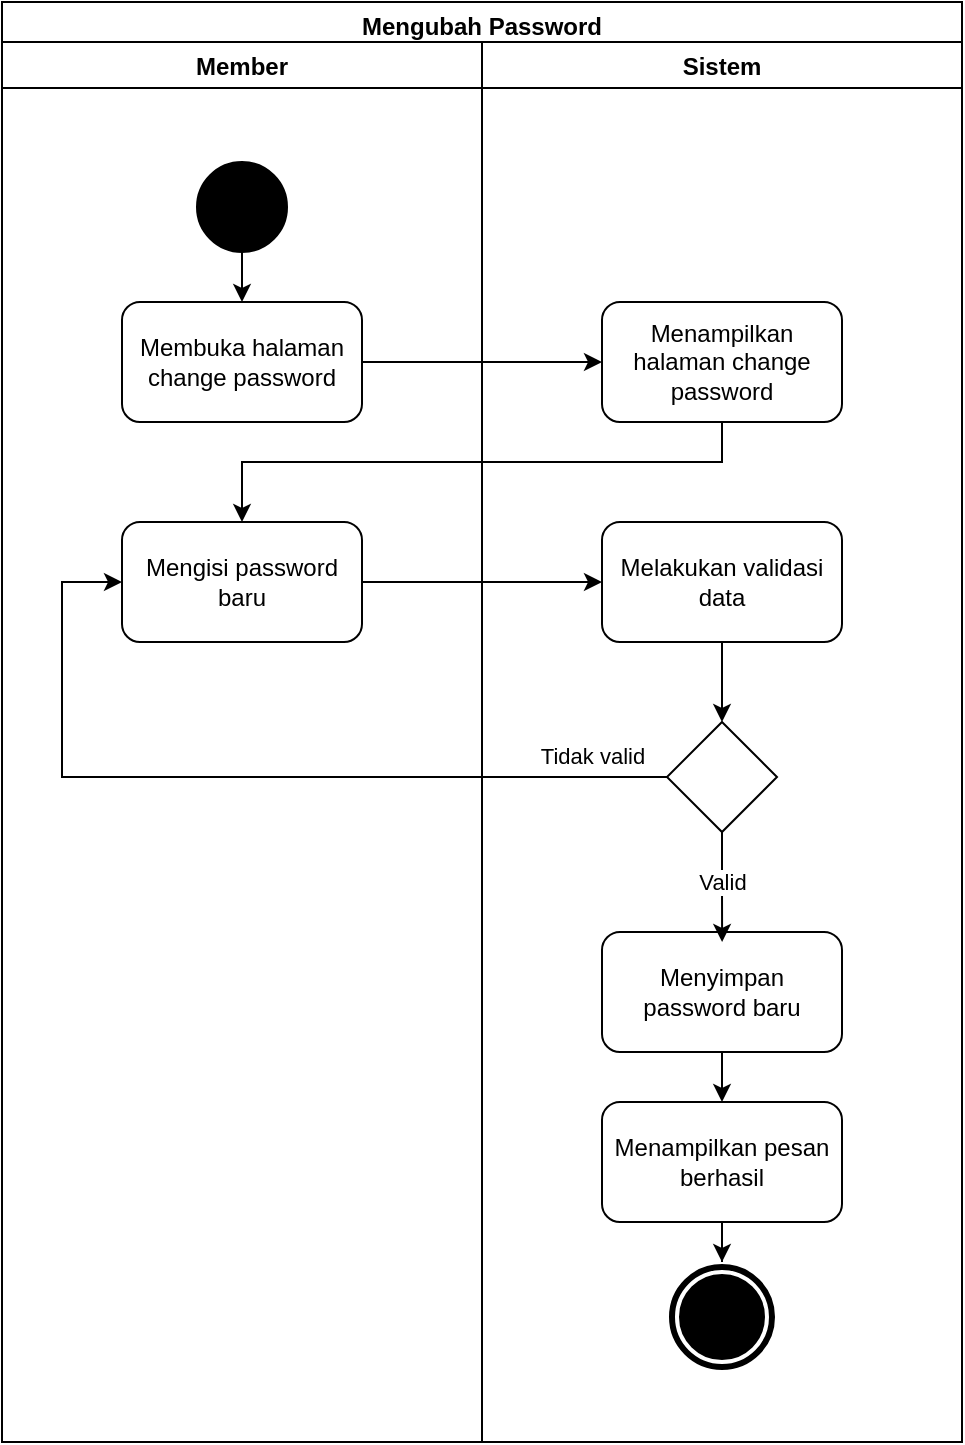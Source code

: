 <mxfile version="18.0.7" type="device"><diagram id="prtHgNgQTEPvFCAcTncT" name="Page-1"><mxGraphModel dx="1221" dy="575" grid="1" gridSize="10" guides="1" tooltips="1" connect="1" arrows="1" fold="1" page="1" pageScale="1" pageWidth="827" pageHeight="1169" math="0" shadow="0"><root><mxCell id="0"/><mxCell id="1" parent="0"/><mxCell id="xOL2CaStUpzWwHvCU3t6-1" value="Mengubah Password" style="swimlane;fillColor=none;" parent="1" vertex="1"><mxGeometry x="240" y="60" width="480" height="720" as="geometry"/></mxCell><mxCell id="xOL2CaStUpzWwHvCU3t6-3" value="Member" style="swimlane;" parent="xOL2CaStUpzWwHvCU3t6-1" vertex="1"><mxGeometry y="20" width="240" height="700" as="geometry"/></mxCell><mxCell id="8tH-4UArfuOgsU_gmU9L-4" style="edgeStyle=orthogonalEdgeStyle;rounded=0;orthogonalLoop=1;jettySize=auto;html=1;" parent="xOL2CaStUpzWwHvCU3t6-3" source="xOL2CaStUpzWwHvCU3t6-4" target="8tH-4UArfuOgsU_gmU9L-2" edge="1"><mxGeometry relative="1" as="geometry"/></mxCell><mxCell id="xOL2CaStUpzWwHvCU3t6-4" value="" style="ellipse;whiteSpace=wrap;html=1;aspect=fixed;fillColor=#000000;" parent="xOL2CaStUpzWwHvCU3t6-3" vertex="1"><mxGeometry x="97.5" y="60" width="45" height="45" as="geometry"/></mxCell><mxCell id="8tH-4UArfuOgsU_gmU9L-2" value="Membuka halaman change password" style="rounded=1;whiteSpace=wrap;html=1;fillColor=none;" parent="xOL2CaStUpzWwHvCU3t6-3" vertex="1"><mxGeometry x="60" y="130" width="120" height="60" as="geometry"/></mxCell><mxCell id="LjdBujoOIOwDvrCchMs2-1" value="&lt;span&gt;Mengisi password baru&lt;/span&gt;" style="rounded=1;whiteSpace=wrap;html=1;fillColor=none;" parent="xOL2CaStUpzWwHvCU3t6-3" vertex="1"><mxGeometry x="60" y="240" width="120" height="60" as="geometry"/></mxCell><mxCell id="xOL2CaStUpzWwHvCU3t6-2" value="Sistem" style="swimlane;" parent="xOL2CaStUpzWwHvCU3t6-1" vertex="1"><mxGeometry x="240" y="20" width="240" height="700" as="geometry"/></mxCell><mxCell id="xOL2CaStUpzWwHvCU3t6-14" style="edgeStyle=orthogonalEdgeStyle;rounded=0;orthogonalLoop=1;jettySize=auto;html=1;" parent="xOL2CaStUpzWwHvCU3t6-2" source="xOL2CaStUpzWwHvCU3t6-6" target="xOL2CaStUpzWwHvCU3t6-13" edge="1"><mxGeometry relative="1" as="geometry"/></mxCell><mxCell id="xOL2CaStUpzWwHvCU3t6-6" value="Melakukan validasi data" style="rounded=1;whiteSpace=wrap;html=1;fillColor=none;" parent="xOL2CaStUpzWwHvCU3t6-2" vertex="1"><mxGeometry x="60" y="240" width="120" height="60" as="geometry"/></mxCell><mxCell id="xOL2CaStUpzWwHvCU3t6-18" value="Valid" style="edgeStyle=orthogonalEdgeStyle;rounded=0;orthogonalLoop=1;jettySize=auto;html=1;exitX=0.5;exitY=1;exitDx=0;exitDy=0;" parent="xOL2CaStUpzWwHvCU3t6-2" edge="1" source="xOL2CaStUpzWwHvCU3t6-13"><mxGeometry x="-0.092" relative="1" as="geometry"><mxPoint as="offset"/><mxPoint x="120.059" y="414.941" as="sourcePoint"/><mxPoint x="120.059" y="450" as="targetPoint"/></mxGeometry></mxCell><mxCell id="xOL2CaStUpzWwHvCU3t6-13" value="" style="rhombus;whiteSpace=wrap;html=1;fillColor=none;" parent="xOL2CaStUpzWwHvCU3t6-2" vertex="1"><mxGeometry x="92.5" y="340" width="55" height="55" as="geometry"/></mxCell><mxCell id="kuS8Dl0TsOcY4MqO6r_b-2" style="edgeStyle=orthogonalEdgeStyle;rounded=0;orthogonalLoop=1;jettySize=auto;html=1;exitX=0.5;exitY=1;exitDx=0;exitDy=0;" parent="xOL2CaStUpzWwHvCU3t6-2" source="xOL2CaStUpzWwHvCU3t6-16" target="kuS8Dl0TsOcY4MqO6r_b-1" edge="1"><mxGeometry relative="1" as="geometry"/></mxCell><mxCell id="xOL2CaStUpzWwHvCU3t6-16" value="Menyimpan&lt;br&gt;password baru" style="rounded=1;whiteSpace=wrap;html=1;fillColor=none;" parent="xOL2CaStUpzWwHvCU3t6-2" vertex="1"><mxGeometry x="60" y="445" width="120" height="60" as="geometry"/></mxCell><mxCell id="8tH-4UArfuOgsU_gmU9L-3" value="Menampilkan halaman change password" style="rounded=1;whiteSpace=wrap;html=1;fillColor=none;" parent="xOL2CaStUpzWwHvCU3t6-2" vertex="1"><mxGeometry x="60" y="130" width="120" height="60" as="geometry"/></mxCell><mxCell id="xOL2CaStUpzWwHvCU3t6-19" value="" style="ellipse;shape=doubleEllipse;whiteSpace=wrap;html=1;aspect=fixed;fillColor=#000000;strokeColor=#FFFFFF;strokeWidth=2;" parent="xOL2CaStUpzWwHvCU3t6-2" vertex="1"><mxGeometry x="92.5" y="610" width="55" height="55" as="geometry"/></mxCell><mxCell id="kuS8Dl0TsOcY4MqO6r_b-4" style="edgeStyle=orthogonalEdgeStyle;rounded=0;orthogonalLoop=1;jettySize=auto;html=1;exitX=0.5;exitY=1;exitDx=0;exitDy=0;" parent="xOL2CaStUpzWwHvCU3t6-2" source="kuS8Dl0TsOcY4MqO6r_b-1" target="xOL2CaStUpzWwHvCU3t6-19" edge="1"><mxGeometry relative="1" as="geometry"/></mxCell><mxCell id="kuS8Dl0TsOcY4MqO6r_b-1" value="Menampilkan pesan berhasil" style="rounded=1;whiteSpace=wrap;html=1;fillColor=none;" parent="xOL2CaStUpzWwHvCU3t6-2" vertex="1"><mxGeometry x="60" y="530" width="120" height="60" as="geometry"/></mxCell><mxCell id="xOL2CaStUpzWwHvCU3t6-15" style="edgeStyle=orthogonalEdgeStyle;rounded=0;orthogonalLoop=1;jettySize=auto;html=1;entryX=0;entryY=0.5;entryDx=0;entryDy=0;exitX=0;exitY=0.5;exitDx=0;exitDy=0;" parent="xOL2CaStUpzWwHvCU3t6-1" source="xOL2CaStUpzWwHvCU3t6-13" target="LjdBujoOIOwDvrCchMs2-1" edge="1"><mxGeometry relative="1" as="geometry"><Array as="points"><mxPoint x="30" y="387"/><mxPoint x="30" y="290"/></Array></mxGeometry></mxCell><mxCell id="xOL2CaStUpzWwHvCU3t6-22" value="Tidak valid" style="edgeLabel;html=1;align=center;verticalAlign=middle;resizable=0;points=[];" parent="xOL2CaStUpzWwHvCU3t6-15" vertex="1" connectable="0"><mxGeometry x="-0.819" y="-2" relative="1" as="geometry"><mxPoint x="1" y="-9" as="offset"/></mxGeometry></mxCell><mxCell id="8tH-4UArfuOgsU_gmU9L-5" style="edgeStyle=orthogonalEdgeStyle;rounded=0;orthogonalLoop=1;jettySize=auto;html=1;entryX=0;entryY=0.5;entryDx=0;entryDy=0;" parent="xOL2CaStUpzWwHvCU3t6-1" source="8tH-4UArfuOgsU_gmU9L-2" target="8tH-4UArfuOgsU_gmU9L-3" edge="1"><mxGeometry relative="1" as="geometry"/></mxCell><mxCell id="OzU9-1j3pC5lAZxCzzn4-4" style="edgeStyle=orthogonalEdgeStyle;rounded=0;orthogonalLoop=1;jettySize=auto;html=1;" edge="1" parent="xOL2CaStUpzWwHvCU3t6-1" source="8tH-4UArfuOgsU_gmU9L-3" target="LjdBujoOIOwDvrCchMs2-1"><mxGeometry relative="1" as="geometry"><Array as="points"><mxPoint x="360" y="230"/><mxPoint x="120" y="230"/></Array></mxGeometry></mxCell><mxCell id="OzU9-1j3pC5lAZxCzzn4-5" style="edgeStyle=orthogonalEdgeStyle;rounded=0;orthogonalLoop=1;jettySize=auto;html=1;" edge="1" parent="xOL2CaStUpzWwHvCU3t6-1" source="LjdBujoOIOwDvrCchMs2-1" target="xOL2CaStUpzWwHvCU3t6-6"><mxGeometry relative="1" as="geometry"/></mxCell></root></mxGraphModel></diagram></mxfile>